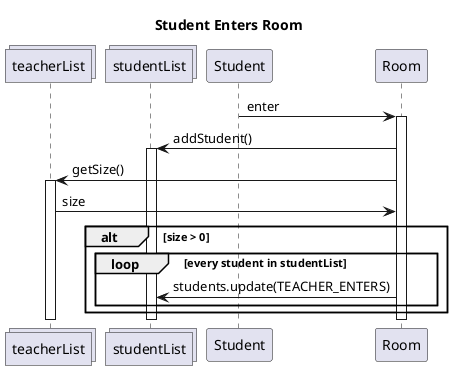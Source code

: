 @startuml TeacherAttacks
title Student Enters Room
collections teacherList as tl
collections studentList as sl

Student -> Room : enter
activate Room
    Room -> sl : addStudent()
    activate sl
        Room -> tl : getSize()
        activate tl
            tl -> Room : size

        alt size > 0

            loop every student in studentList
                Room -> sl : students.update(TEACHER_ENTERS)

            end
        end
        deactivate sl
        deactivate tl
deactivate Room
@enduml